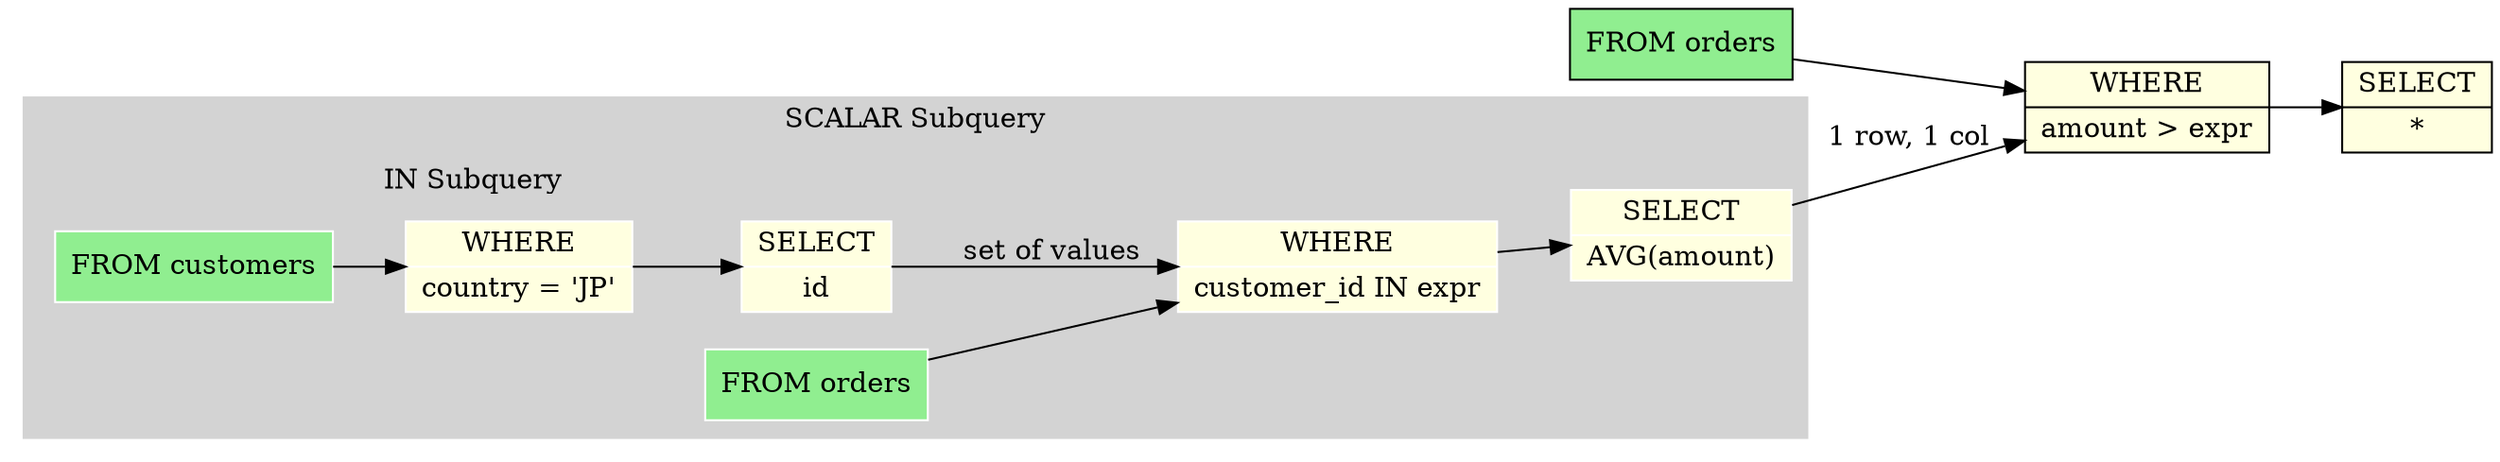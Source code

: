 digraph schema_flow {
  rankdir=LR;
  node [shape=record];

  // Source tables
  node_0 [label="FROM orders", style=filled, fillcolor=lightgreen];

  // Operations
  node_1 [label="WHERE|amount \> expr", style=filled, fillcolor=lightyellow];
  node_3 [label="SELECT|*", style=filled, fillcolor=lightyellow];

  // Data flow edges

  // JOIN operations with table info
  node_0 -> node_1;
  node_1 -> node_3;

  subgraph cluster_node_2 {
    label="SCALAR Subquery";
    style=filled;
    color=lightgrey;
    node [style=filled,color=white];
    // Source tables
    subq_0_node_0 [label="FROM orders", style=filled, fillcolor=lightgreen];
    // Operations
    subq_0_node_2 [label="WHERE|customer_id IN expr", style=filled, fillcolor=lightyellow];
    subq_0_node_4 [label="SELECT|AVG(amount)", style=filled, fillcolor=lightyellow];
    // Data flow edges
    // JOIN operations with table info
    subq_0_node_0 -> subq_0_node_2;
    subq_0_node_2 -> subq_0_node_4;
    subgraph cluster_subq_0_node_3 {
    label="IN Subquery";
    style=filled;
    color=lightgrey;
    node [style=filled,color=white];
    // Source tables
    subq_1_node_0 [label="FROM customers", style=filled, fillcolor=lightgreen];
    // Operations
    subq_1_node_1 [label="WHERE|country = 'JP'", style=filled, fillcolor=lightyellow];
    subq_1_node_2 [label="SELECT|id", style=filled, fillcolor=lightyellow];
    // Data flow edges
    // JOIN operations with table info
    subq_1_node_0 -> subq_1_node_1;
    subq_1_node_1 -> subq_1_node_2;
    }
    subq_1_node_2 -> subq_0_node_2 [label="set of values"];
  }
  subq_0_node_4 -> node_1 [label="1 row, 1 col"];
}